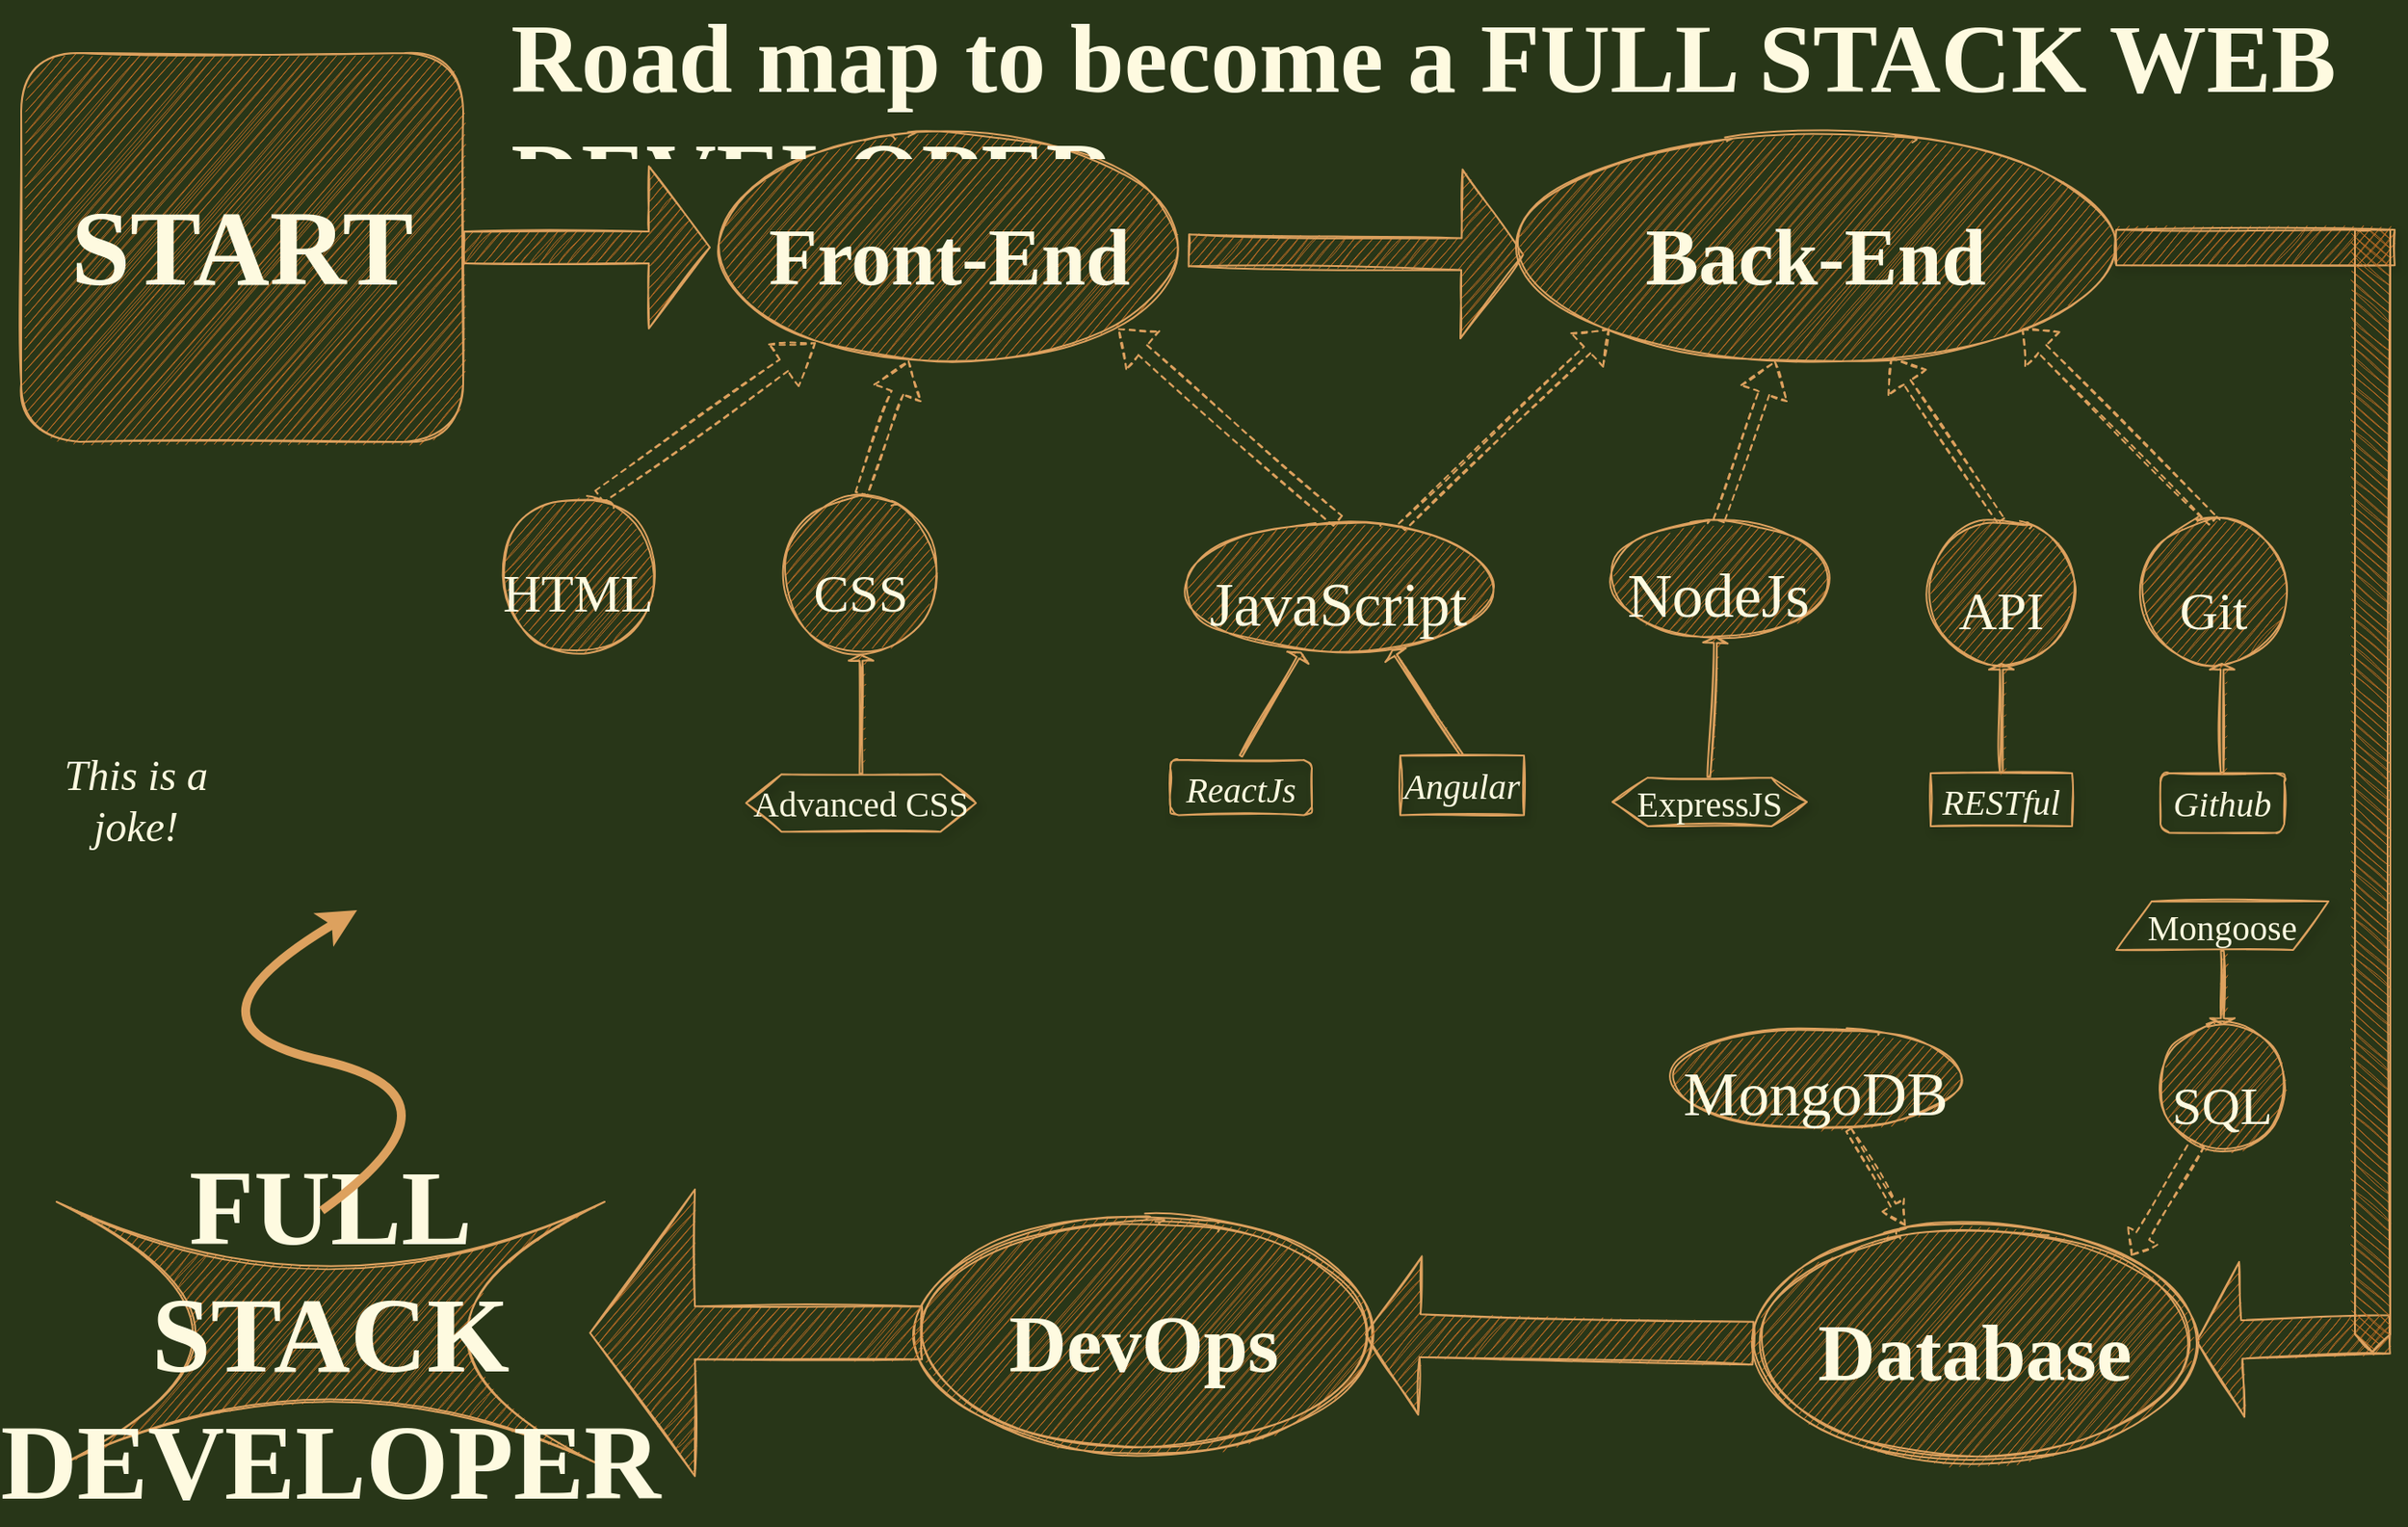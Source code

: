 <mxfile version="14.1.3" type="github" pages="2">
  <diagram id="CsrqnA929PZ32z1xLhLB" name="Page-1">
    <mxGraphModel dx="1456" dy="809" grid="1" gridSize="10" guides="1" tooltips="1" connect="1" arrows="1" fold="1" page="1" pageScale="1" pageWidth="1400" pageHeight="850" background="#283618" math="0" shadow="0">
      <root>
        <mxCell id="0" />
        <mxCell id="1" parent="0" />
        <mxCell id="RULEtSPXPsWNLCoPCkr5-1" value="&lt;font style=&quot;font-size: 60px;&quot;&gt;&lt;b style=&quot;font-size: 60px;&quot;&gt;START&lt;/b&gt;&lt;/font&gt;" style="rounded=1;whiteSpace=wrap;html=1;sketch=1;fontFamily=Cabin Sketch;fontSource=https%3A%2F%2Ffonts.googleapis.com%2Fcss%3Ffamily%3DCabin%2BSketch;fontSize=60;fillColor=#BC6C25;strokeColor=#DDA15E;fontColor=#FEFAE0;" parent="1" vertex="1">
          <mxGeometry y="40" width="250" height="220" as="geometry" />
        </mxCell>
        <mxCell id="RULEtSPXPsWNLCoPCkr5-3" value="&lt;font style=&quot;font-size: 30px&quot;&gt;HTML&lt;/font&gt;" style="ellipse;whiteSpace=wrap;html=1;aspect=fixed;sketch=1;fontFamily=Cabin Sketch;fontSource=https%3A%2F%2Ffonts.googleapis.com%2Fcss%3Ffamily%3DCabin%2BSketch;fontSize=60;fillColor=#BC6C25;strokeColor=#DDA15E;fontColor=#FEFAE0;" parent="1" vertex="1">
          <mxGeometry x="270" y="290" width="90" height="90" as="geometry" />
        </mxCell>
        <mxCell id="RULEtSPXPsWNLCoPCkr5-4" value="&lt;font style=&quot;font-size: 30px&quot;&gt;CSS&lt;/font&gt;" style="ellipse;whiteSpace=wrap;html=1;aspect=fixed;sketch=1;fontFamily=Cabin Sketch;fontSource=https%3A%2F%2Ffonts.googleapis.com%2Fcss%3Ffamily%3DCabin%2BSketch;fontSize=60;fillColor=#BC6C25;strokeColor=#DDA15E;fontColor=#FEFAE0;" parent="1" vertex="1">
          <mxGeometry x="430" y="290" width="90" height="90" as="geometry" />
        </mxCell>
        <mxCell id="RULEtSPXPsWNLCoPCkr5-5" value="&lt;font style=&quot;font-size: 45px&quot;&gt;Front-End&lt;/font&gt;" style="ellipse;whiteSpace=wrap;html=1;sketch=1;fontFamily=Cabin Sketch;fontSource=https%3A%2F%2Ffonts.googleapis.com%2Fcss%3Ffamily%3DCabin%2BSketch;fontSize=60;fontStyle=1;fillColor=#BC6C25;strokeColor=#DDA15E;fontColor=#FEFAE0;" parent="1" vertex="1">
          <mxGeometry x="390" y="85" width="270" height="130" as="geometry" />
        </mxCell>
        <mxCell id="RULEtSPXPsWNLCoPCkr5-9" value="" style="shape=flexArrow;endArrow=classic;html=1;fontFamily=Cabin Sketch;fontSource=https%3A%2F%2Ffonts.googleapis.com%2Fcss%3Ffamily%3DCabin%2BSketch;fontSize=60;exitX=0.629;exitY=0.013;exitDx=0;exitDy=0;exitPerimeter=0;sketch=1;rounded=0;dashed=1;strokeColor=#DDA15E;fontColor=#FEFAE0;width=8;endSize=6.874;labelBackgroundColor=#283618;" parent="1" source="RULEtSPXPsWNLCoPCkr5-3" target="RULEtSPXPsWNLCoPCkr5-5" edge="1">
          <mxGeometry width="50" height="50" relative="1" as="geometry">
            <mxPoint x="390" y="230" as="sourcePoint" />
            <mxPoint x="440" y="180" as="targetPoint" />
          </mxGeometry>
        </mxCell>
        <mxCell id="RULEtSPXPsWNLCoPCkr5-10" value="" style="shape=flexArrow;endArrow=classic;html=1;fontFamily=Cabin Sketch;fontSource=https%3A%2F%2Ffonts.googleapis.com%2Fcss%3Ffamily%3DCabin%2BSketch;fontSize=60;sketch=1;rounded=0;exitX=0.5;exitY=0;exitDx=0;exitDy=0;dashed=1;strokeColor=#DDA15E;fontColor=#FEFAE0;width=6.857;endSize=5.954;labelBackgroundColor=#283618;" parent="1" source="RULEtSPXPsWNLCoPCkr5-4" target="RULEtSPXPsWNLCoPCkr5-5" edge="1">
          <mxGeometry width="50" height="50" relative="1" as="geometry">
            <mxPoint x="680" y="240" as="sourcePoint" />
            <mxPoint x="730" y="190" as="targetPoint" />
          </mxGeometry>
        </mxCell>
        <mxCell id="RULEtSPXPsWNLCoPCkr5-11" value="" style="shape=flexArrow;endArrow=classic;html=1;fontFamily=Cabin Sketch;fontSource=https%3A%2F%2Ffonts.googleapis.com%2Fcss%3Ffamily%3DCabin%2BSketch;fontSize=60;sketch=1;rounded=0;entryX=0;entryY=0.5;entryDx=0;entryDy=0;endWidth=72.857;endSize=11.172;fillColor=#BC6C25;strokeColor=#DDA15E;fontColor=#FEFAE0;exitX=1;exitY=0.5;exitDx=0;exitDy=0;width=17.931;labelBackgroundColor=#283618;" parent="1" source="RULEtSPXPsWNLCoPCkr5-1" target="RULEtSPXPsWNLCoPCkr5-5" edge="1">
          <mxGeometry width="50" height="50" relative="1" as="geometry">
            <mxPoint x="250" y="100" as="sourcePoint" />
            <mxPoint x="300" y="50" as="targetPoint" />
          </mxGeometry>
        </mxCell>
        <mxCell id="RULEtSPXPsWNLCoPCkr5-13" value="&lt;font style=&quot;font-size: 35px&quot;&gt;JavaScript&lt;/font&gt;" style="ellipse;whiteSpace=wrap;html=1;sketch=1;fontFamily=Cabin Sketch;fontSource=https%3A%2F%2Ffonts.googleapis.com%2Fcss%3Ffamily%3DCabin%2BSketch;fontSize=60;fillColor=#BC6C25;strokeColor=#DDA15E;fontColor=#FEFAE0;" parent="1" vertex="1">
          <mxGeometry x="660" y="305" width="170" height="75" as="geometry" />
        </mxCell>
        <mxCell id="RULEtSPXPsWNLCoPCkr5-14" value="" style="shape=flexArrow;endArrow=classic;html=1;fontFamily=Cabin Sketch;fontSource=https%3A%2F%2Ffonts.googleapis.com%2Fcss%3Ffamily%3DCabin%2BSketch;fontSize=60;entryX=1;entryY=1;entryDx=0;entryDy=0;rounded=0;sketch=1;exitX=0.5;exitY=0;exitDx=0;exitDy=0;dashed=1;strokeColor=#DDA15E;fontColor=#FEFAE0;width=7.429;endSize=5.651;labelBackgroundColor=#283618;" parent="1" source="RULEtSPXPsWNLCoPCkr5-13" target="RULEtSPXPsWNLCoPCkr5-5" edge="1">
          <mxGeometry width="50" height="50" relative="1" as="geometry">
            <mxPoint x="840" y="270" as="sourcePoint" />
            <mxPoint x="910" y="220" as="targetPoint" />
          </mxGeometry>
        </mxCell>
        <mxCell id="RULEtSPXPsWNLCoPCkr5-15" value="" style="shape=flexArrow;endArrow=classic;html=1;fontFamily=Cabin Sketch;fontSource=https%3A%2F%2Ffonts.googleapis.com%2Fcss%3Ffamily%3DCabin%2BSketch;fontSize=60;sketch=1;rounded=0;endWidth=76.667;endSize=11.29;entryX=0;entryY=0.532;entryDx=0;entryDy=0;entryPerimeter=0;fillColor=#BC6C25;strokeColor=#DDA15E;fontColor=#FEFAE0;width=18;labelBackgroundColor=#283618;" parent="1" source="RULEtSPXPsWNLCoPCkr5-5" target="RULEtSPXPsWNLCoPCkr5-16" edge="1">
          <mxGeometry width="50" height="50" relative="1" as="geometry">
            <mxPoint x="660" y="159" as="sourcePoint" />
            <mxPoint x="970" y="90" as="targetPoint" />
          </mxGeometry>
        </mxCell>
        <mxCell id="RULEtSPXPsWNLCoPCkr5-16" value="&lt;font style=&quot;font-size: 45px&quot;&gt;&lt;b&gt;Back-End&lt;/b&gt;&lt;/font&gt;" style="ellipse;whiteSpace=wrap;html=1;sketch=1;fontFamily=Cabin Sketch;fontSource=https%3A%2F%2Ffonts.googleapis.com%2Fcss%3Ffamily%3DCabin%2BSketch;fontSize=60;fillColor=#BC6C25;strokeColor=#DDA15E;fontColor=#FEFAE0;" parent="1" vertex="1">
          <mxGeometry x="850" y="85" width="330" height="130" as="geometry" />
        </mxCell>
        <mxCell id="RULEtSPXPsWNLCoPCkr5-17" value="" style="shape=flexArrow;endArrow=classic;html=1;fontFamily=Cabin Sketch;fontSource=https%3A%2F%2Ffonts.googleapis.com%2Fcss%3Ffamily%3DCabin%2BSketch;fontSize=60;rounded=0;sketch=1;dashed=1;strokeColor=#DDA15E;fontColor=#FEFAE0;entryX=0;entryY=1;entryDx=0;entryDy=0;width=5.143;endSize=5.314;labelBackgroundColor=#283618;" parent="1" source="RULEtSPXPsWNLCoPCkr5-13" target="RULEtSPXPsWNLCoPCkr5-16" edge="1">
          <mxGeometry width="50" height="50" relative="1" as="geometry">
            <mxPoint x="1026.61" y="264.04" as="sourcePoint" />
            <mxPoint x="889.998" y="140.002" as="targetPoint" />
          </mxGeometry>
        </mxCell>
        <mxCell id="RULEtSPXPsWNLCoPCkr5-18" value="&lt;font style=&quot;font-size: 35px&quot;&gt;NodeJs&lt;/font&gt;" style="ellipse;whiteSpace=wrap;html=1;sketch=1;fontFamily=Cabin Sketch;fontSource=https%3A%2F%2Ffonts.googleapis.com%2Fcss%3Ffamily%3DCabin%2BSketch;fontSize=60;fillColor=#BC6C25;strokeColor=#DDA15E;fontColor=#FEFAE0;" parent="1" vertex="1">
          <mxGeometry x="900" y="305" width="120" height="65" as="geometry" />
        </mxCell>
        <mxCell id="RULEtSPXPsWNLCoPCkr5-20" value="" style="shape=flexArrow;endArrow=classic;html=1;fontFamily=Cabin Sketch;fontSource=https%3A%2F%2Ffonts.googleapis.com%2Fcss%3Ffamily%3DCabin%2BSketch;fontSize=60;sketch=1;rounded=0;exitX=0.5;exitY=0;exitDx=0;exitDy=0;dashed=1;strokeColor=#DDA15E;fontColor=#FEFAE0;width=6.286;endSize=5.897;labelBackgroundColor=#283618;" parent="1" source="RULEtSPXPsWNLCoPCkr5-18" target="RULEtSPXPsWNLCoPCkr5-16" edge="1">
          <mxGeometry width="50" height="50" relative="1" as="geometry">
            <mxPoint x="1120" y="270" as="sourcePoint" />
            <mxPoint x="1105.793" y="184.757" as="targetPoint" />
          </mxGeometry>
        </mxCell>
        <mxCell id="RULEtSPXPsWNLCoPCkr5-22" value="&lt;font style=&quot;font-size: 30px&quot;&gt;API&lt;/font&gt;" style="ellipse;whiteSpace=wrap;html=1;aspect=fixed;sketch=1;fontFamily=Cabin Sketch;fontSource=https%3A%2F%2Ffonts.googleapis.com%2Fcss%3Ffamily%3DCabin%2BSketch;fontSize=60;fillColor=#BC6C25;strokeColor=#DDA15E;fontColor=#FEFAE0;" parent="1" vertex="1">
          <mxGeometry x="1080" y="305" width="80" height="80" as="geometry" />
        </mxCell>
        <mxCell id="RULEtSPXPsWNLCoPCkr5-23" value="" style="shape=flexArrow;endArrow=classic;html=1;fontFamily=Cabin Sketch;fontSource=https%3A%2F%2Ffonts.googleapis.com%2Fcss%3Ffamily%3DCabin%2BSketch;fontSize=60;sketch=1;rounded=0;exitX=0.5;exitY=0;exitDx=0;exitDy=0;dashed=1;strokeColor=#DDA15E;fontColor=#FEFAE0;width=4.571;endSize=4.96;labelBackgroundColor=#283618;" parent="1" source="RULEtSPXPsWNLCoPCkr5-22" target="RULEtSPXPsWNLCoPCkr5-16" edge="1">
          <mxGeometry width="50" height="50" relative="1" as="geometry">
            <mxPoint x="1191.53" y="270" as="sourcePoint" />
            <mxPoint x="1140" y="150" as="targetPoint" />
          </mxGeometry>
        </mxCell>
        <mxCell id="RULEtSPXPsWNLCoPCkr5-24" value="&lt;font style=&quot;font-size: 30px&quot;&gt;Git&lt;/font&gt;" style="ellipse;whiteSpace=wrap;html=1;aspect=fixed;sketch=1;fontFamily=Cabin Sketch;fontSource=https%3A%2F%2Ffonts.googleapis.com%2Fcss%3Ffamily%3DCabin%2BSketch;fontSize=60;fillColor=#BC6C25;strokeColor=#DDA15E;fontColor=#FEFAE0;" parent="1" vertex="1">
          <mxGeometry x="1200" y="305" width="80" height="80" as="geometry" />
        </mxCell>
        <mxCell id="RULEtSPXPsWNLCoPCkr5-25" value="" style="shape=flexArrow;endArrow=classic;html=1;fontFamily=Cabin Sketch;fontSource=https%3A%2F%2Ffonts.googleapis.com%2Fcss%3Ffamily%3DCabin%2BSketch;fontSize=60;entryX=1;entryY=1;entryDx=0;entryDy=0;rounded=0;sketch=1;exitX=0.5;exitY=0;exitDx=0;exitDy=0;dashed=1;strokeColor=#DDA15E;fontColor=#FEFAE0;width=6.286;endSize=4.92;labelBackgroundColor=#283618;" parent="1" source="RULEtSPXPsWNLCoPCkr5-24" target="RULEtSPXPsWNLCoPCkr5-16" edge="1">
          <mxGeometry width="50" height="50" relative="1" as="geometry">
            <mxPoint x="1280" y="264" as="sourcePoint" />
            <mxPoint x="1129.999" y="140.002" as="targetPoint" />
          </mxGeometry>
        </mxCell>
        <mxCell id="RULEtSPXPsWNLCoPCkr5-30" value="&lt;b style=&quot;font-size: 60px;&quot;&gt;&lt;font style=&quot;font-size: 60px;&quot; face=&quot;Nerko One&quot; data-font-src=&quot;https://fonts.googleapis.com/css?family=Nerko+One&quot;&gt;FULL STACK DEVELOPER&lt;/font&gt;&lt;/b&gt;" style="shape=switch;whiteSpace=wrap;html=1;sketch=1;fontFamily=Cabin Sketch;fontSource=https%3A%2F%2Ffonts.googleapis.com%2Fcss%3Ffamily%3DCabin%2BSketch;fontSize=60;fillColor=#BC6C25;strokeColor=#DDA15E;fontColor=#FEFAE0;" parent="1" vertex="1">
          <mxGeometry x="20" y="690" width="310" height="150" as="geometry" />
        </mxCell>
        <mxCell id="RULEtSPXPsWNLCoPCkr5-40" value="&lt;font style=&quot;font-size: 30px&quot;&gt;SQL&lt;/font&gt;" style="ellipse;whiteSpace=wrap;html=1;aspect=fixed;sketch=1;fontFamily=Cabin Sketch;fontSource=https%3A%2F%2Ffonts.googleapis.com%2Fcss%3Ffamily%3DCabin%2BSketch;fontSize=60;fillColor=#BC6C25;strokeColor=#DDA15E;fontColor=#FEFAE0;" parent="1" vertex="1">
          <mxGeometry x="1210.01" y="590" width="70" height="70" as="geometry" />
        </mxCell>
        <mxCell id="RULEtSPXPsWNLCoPCkr5-42" value="&lt;font style=&quot;font-size: 35px&quot;&gt;MongoDB&lt;/font&gt;" style="ellipse;whiteSpace=wrap;html=1;sketch=1;fontFamily=Cabin Sketch;fontSource=https%3A%2F%2Ffonts.googleapis.com%2Fcss%3Ffamily%3DCabin%2BSketch;fontSize=60;fillColor=#BC6C25;strokeColor=#DDA15E;fontColor=#FEFAE0;" parent="1" vertex="1">
          <mxGeometry x="935" y="590" width="160" height="60" as="geometry" />
        </mxCell>
        <mxCell id="RULEtSPXPsWNLCoPCkr5-54" value="&lt;font style=&quot;font-size: 20px;&quot;&gt;&lt;i style=&quot;font-size: 20px;&quot;&gt;Angular&lt;/i&gt;&lt;/font&gt;" style="rounded=0;whiteSpace=wrap;html=1;shadow=1;sketch=1;fontFamily=Cabin Sketch;fontSource=https%3A%2F%2Ffonts.googleapis.com%2Fcss%3Ffamily%3DCabin%2BSketch;fontSize=20;fillColor=none;strokeColor=#DDA15E;fontColor=#FEFAE0;" parent="1" vertex="1">
          <mxGeometry x="780" y="437.5" width="70" height="33.75" as="geometry" />
        </mxCell>
        <mxCell id="RULEtSPXPsWNLCoPCkr5-56" value="&lt;i style=&quot;font-size: 20px;&quot;&gt;ReactJs&lt;/i&gt;" style="rounded=1;whiteSpace=wrap;html=1;shadow=1;sketch=1;fillColor=none;fontFamily=Cabin Sketch;fontSource=https%3A%2F%2Ffonts.googleapis.com%2Fcss%3Ffamily%3DCabin%2BSketch;fontSize=20;strokeColor=#DDA15E;fontColor=#FEFAE0;" parent="1" vertex="1">
          <mxGeometry x="650" y="440" width="80" height="31.25" as="geometry" />
        </mxCell>
        <mxCell id="RULEtSPXPsWNLCoPCkr5-61" value="&lt;font style=&quot;font-size: 20px;&quot;&gt;ExpressJS&lt;/font&gt;" style="shape=hexagon;perimeter=hexagonPerimeter2;whiteSpace=wrap;html=1;fixedSize=1;shadow=1;sketch=1;fillColor=none;fontFamily=Cabin Sketch;fontSource=https%3A%2F%2Ffonts.googleapis.com%2Fcss%3Ffamily%3DCabin%2BSketch;fontSize=20;strokeColor=#DDA15E;fontColor=#FEFAE0;" parent="1" vertex="1">
          <mxGeometry x="900" y="450" width="110" height="27.5" as="geometry" />
        </mxCell>
        <mxCell id="RULEtSPXPsWNLCoPCkr5-63" value="&lt;font style=&quot;font-size: 20px;&quot;&gt;&lt;i style=&quot;font-size: 20px;&quot;&gt;RESTful&lt;br style=&quot;font-size: 20px;&quot;&gt;&lt;/i&gt;&lt;/font&gt;" style="rounded=0;whiteSpace=wrap;html=1;shadow=1;sketch=1;fontFamily=Cabin Sketch;fontSource=https%3A%2F%2Ffonts.googleapis.com%2Fcss%3Ffamily%3DCabin%2BSketch;fontSize=20;fillColor=none;strokeColor=#DDA15E;fontColor=#FEFAE0;" parent="1" vertex="1">
          <mxGeometry x="1080" y="447.5" width="80" height="30" as="geometry" />
        </mxCell>
        <mxCell id="RULEtSPXPsWNLCoPCkr5-65" value="&lt;i style=&quot;font-size: 20px;&quot;&gt;Github&lt;/i&gt;" style="rounded=1;whiteSpace=wrap;html=1;shadow=1;sketch=1;fillColor=none;fontFamily=Cabin Sketch;fontSource=https%3A%2F%2Ffonts.googleapis.com%2Fcss%3Ffamily%3DCabin%2BSketch;fontSize=20;strokeColor=#DDA15E;fontColor=#FEFAE0;" parent="1" vertex="1">
          <mxGeometry x="1210" y="447.5" width="70" height="33.75" as="geometry" />
        </mxCell>
        <mxCell id="RULEtSPXPsWNLCoPCkr5-67" value="&lt;font style=&quot;font-size: 20px;&quot;&gt;Mongoose&lt;/font&gt;" style="shape=parallelogram;perimeter=parallelogramPerimeter;whiteSpace=wrap;html=1;fixedSize=1;shadow=1;sketch=1;fillColor=none;fontFamily=Cabin Sketch;fontSource=https%3A%2F%2Ffonts.googleapis.com%2Fcss%3Ffamily%3DCabin%2BSketch;fontSize=20;strokeColor=#DDA15E;fontColor=#FEFAE0;" parent="1" vertex="1">
          <mxGeometry x="1185.01" y="520" width="120" height="27.5" as="geometry" />
        </mxCell>
        <mxCell id="RULEtSPXPsWNLCoPCkr5-73" value="&lt;font face=&quot;Londrina Sketch&quot; data-font-src=&quot;https://fonts.googleapis.com/css?family=Londrina+Sketch&quot; style=&quot;font-size: 55px;&quot;&gt;&lt;b style=&quot;font-size: 55px;&quot;&gt;Road map to become a&amp;nbsp;&lt;span style=&quot;text-align: center; font-size: 55px;&quot;&gt;&lt;font style=&quot;font-size: 55px;&quot;&gt;FULL STACK WEB DEVELOPER&lt;/font&gt;&lt;/span&gt;&lt;/b&gt;&lt;/font&gt;" style="text;html=1;strokeColor=none;fillColor=none;spacing=5;spacingTop=-20;whiteSpace=wrap;overflow=hidden;rounded=0;sketch=0;fontColor=#FEFAE0;fontSize=55;" parent="1" vertex="1">
          <mxGeometry x="272.48" y="20" width="1070" height="80" as="geometry" />
        </mxCell>
        <mxCell id="5UXTaZUjnU3X2tG4UIjb-1" value="" style="rounded=0;whiteSpace=wrap;html=1;shadow=1;sketch=1;fillColor=#BC6C25;fontFamily=Cabin Sketch;fontSource=https%3A%2F%2Ffonts.googleapis.com%2Fcss%3Ffamily%3DCabin%2BSketch;fontSize=60;rotation=-180;strokeColor=#DDA15E;fontColor=#FEFAE0;" vertex="1" parent="1">
          <mxGeometry x="1185.01" y="140.01" width="157.47" height="20.08" as="geometry" />
        </mxCell>
        <mxCell id="H3Hx2ve4RziUgdU_Ayq3-2" value="&lt;font style=&quot;font-size: 45px&quot;&gt;&lt;b&gt;Database&lt;/b&gt;&lt;/font&gt;" style="ellipse;shape=doubleEllipse;whiteSpace=wrap;html=1;sketch=1;fontFamily=Cabin Sketch;fontSource=https%3A%2F%2Ffonts.googleapis.com%2Fcss%3Ffamily%3DCabin%2BSketch;fontSize=60;fillColor=#BC6C25;strokeColor=#DDA15E;fontColor=#FEFAE0;" vertex="1" parent="1">
          <mxGeometry x="980" y="700" width="250" height="140" as="geometry" />
        </mxCell>
        <mxCell id="H3Hx2ve4RziUgdU_Ayq3-11" value="&lt;font style=&quot;font-size: 45px&quot;&gt;&lt;b&gt;DevOps&lt;/b&gt;&lt;/font&gt;" style="ellipse;shape=doubleEllipse;whiteSpace=wrap;html=1;sketch=1;fontFamily=Cabin Sketch;fontSource=https%3A%2F%2Ffonts.googleapis.com%2Fcss%3Ffamily%3DCabin%2BSketch;fontSize=60;fillColor=#BC6C25;strokeColor=#DDA15E;fontColor=#FEFAE0;" vertex="1" parent="1">
          <mxGeometry x="510" y="695" width="250" height="140" as="geometry" />
        </mxCell>
        <mxCell id="H3Hx2ve4RziUgdU_Ayq3-13" value="" style="shape=flexArrow;endArrow=classic;html=1;fontFamily=Cabin Sketch;fontSource=https%3A%2F%2Ffonts.googleapis.com%2Fcss%3Ffamily%3DCabin%2BSketch;fontSize=60;sketch=1;rounded=0;entryX=1;entryY=0.5;entryDx=0;entryDy=0;endWidth=64.286;endSize=9.9;fillColor=#BC6C25;strokeColor=#DDA15E;fontColor=#FEFAE0;exitX=0;exitY=0.5;exitDx=0;exitDy=0;width=24.286;labelBackgroundColor=#283618;" edge="1" parent="1" source="H3Hx2ve4RziUgdU_Ayq3-2" target="H3Hx2ve4RziUgdU_Ayq3-11">
          <mxGeometry width="50" height="50" relative="1" as="geometry">
            <mxPoint x="970" y="630" as="sourcePoint" />
            <mxPoint x="1110.0" y="630" as="targetPoint" />
          </mxGeometry>
        </mxCell>
        <mxCell id="H3Hx2ve4RziUgdU_Ayq3-14" value="" style="shape=flexArrow;endArrow=classic;html=1;fontFamily=Cabin Sketch;fontSource=https%3A%2F%2Ffonts.googleapis.com%2Fcss%3Ffamily%3DCabin%2BSketch;fontSize=60;sketch=1;rounded=0;entryX=1;entryY=0.5;entryDx=0;entryDy=0;endWidth=131.19;endSize=19.429;fillColor=#BC6C25;strokeColor=#DDA15E;fontColor=#FEFAE0;exitX=0;exitY=0.5;exitDx=0;exitDy=0;width=30.0;labelBackgroundColor=#283618;" edge="1" parent="1">
          <mxGeometry width="50" height="50" relative="1" as="geometry">
            <mxPoint x="510" y="764.17" as="sourcePoint" />
            <mxPoint x="321.25" y="764.17" as="targetPoint" />
          </mxGeometry>
        </mxCell>
        <mxCell id="H3Hx2ve4RziUgdU_Ayq3-16" value="&lt;font style=&quot;font-size: 20px&quot;&gt;Advanced CSS&lt;/font&gt;" style="shape=hexagon;perimeter=hexagonPerimeter2;whiteSpace=wrap;html=1;fixedSize=1;shadow=1;sketch=1;fillColor=none;fontFamily=Cabin Sketch;fontSource=https%3A%2F%2Ffonts.googleapis.com%2Fcss%3Ffamily%3DCabin%2BSketch;fontSize=20;strokeColor=#DDA15E;fontColor=#FEFAE0;" vertex="1" parent="1">
          <mxGeometry x="410" y="448.13" width="130" height="32.5" as="geometry" />
        </mxCell>
        <mxCell id="H3Hx2ve4RziUgdU_Ayq3-17" value="" style="shape=flexArrow;endArrow=classic;html=1;fontFamily=Cabin Sketch;fontSource=https%3A%2F%2Ffonts.googleapis.com%2Fcss%3Ffamily%3DCabin%2BSketch;fontSize=60;sketch=1;rounded=0;entryX=1;entryY=0.5;entryDx=0;entryDy=0;endWidth=65;endSize=8.166;fillColor=#BC6C25;strokeColor=#DDA15E;fontColor=#FEFAE0;exitX=0;exitY=0;exitDx=625;exitDy=0;exitPerimeter=0;width=21.714;labelBackgroundColor=#283618;" edge="1" parent="1" source="H3Hx2ve4RziUgdU_Ayq3-18">
          <mxGeometry width="50" height="50" relative="1" as="geometry">
            <mxPoint x="1310" y="769" as="sourcePoint" />
            <mxPoint x="1230" y="768.75" as="targetPoint" />
          </mxGeometry>
        </mxCell>
        <mxCell id="H3Hx2ve4RziUgdU_Ayq3-18" value="" style="html=1;shadow=0;dashed=0;align=center;verticalAlign=middle;shape=mxgraph.arrows2.arrow;dy=0;dx=10;notch=0;fontFamily=Londrina Sketch;fontSource=https%3A%2F%2Ffonts.googleapis.com%2Fcss%3Ffamily%3DLondrina%2BSketch;fontSize=50;sketch=1;rotation=90;fillColor=#BC6C25;strokeColor=#DDA15E;fontColor=#FEFAE0;" vertex="1" parent="1">
          <mxGeometry x="1012.5" y="447.5" width="635" height="20" as="geometry" />
        </mxCell>
        <mxCell id="H3Hx2ve4RziUgdU_Ayq3-23" value="" style="shape=flexArrow;endArrow=classic;html=1;fontFamily=Cabin Sketch;fontSource=https%3A%2F%2Ffonts.googleapis.com%2Fcss%3Ffamily%3DCabin%2BSketch;fontSize=60;sketch=1;rounded=0;exitX=0.302;exitY=0.949;exitDx=0;exitDy=0;dashed=1;strokeColor=#DDA15E;fontColor=#FEFAE0;entryX=1;entryY=0;entryDx=0;entryDy=0;exitPerimeter=0;width=8.4;endSize=3.816;endWidth=9.887;labelBackgroundColor=#283618;" edge="1" parent="1" source="RULEtSPXPsWNLCoPCkr5-40" target="H3Hx2ve4RziUgdU_Ayq3-2">
          <mxGeometry width="50" height="50" relative="1" as="geometry">
            <mxPoint x="860" y="633.17" as="sourcePoint" />
            <mxPoint x="891.411" y="547.502" as="targetPoint" />
          </mxGeometry>
        </mxCell>
        <mxCell id="H3Hx2ve4RziUgdU_Ayq3-24" value="" style="shape=flexArrow;endArrow=classic;html=1;fontFamily=Cabin Sketch;fontSource=https%3A%2F%2Ffonts.googleapis.com%2Fcss%3Ffamily%3DCabin%2BSketch;fontSize=60;sketch=1;rounded=0;exitX=0.615;exitY=0.983;exitDx=0;exitDy=0;dashed=1;strokeColor=#DDA15E;fontColor=#FEFAE0;width=3.333;endSize=4.003;endWidth=9.887;exitPerimeter=0;labelBackgroundColor=#283618;" edge="1" parent="1" source="RULEtSPXPsWNLCoPCkr5-42" target="H3Hx2ve4RziUgdU_Ayq3-2">
          <mxGeometry width="50" height="50" relative="1" as="geometry">
            <mxPoint x="1132.76" y="635.93" as="sourcePoint" />
            <mxPoint x="1094.998" y="700.003" as="targetPoint" />
          </mxGeometry>
        </mxCell>
        <mxCell id="H3Hx2ve4RziUgdU_Ayq3-29" value="" style="shape=flexArrow;endArrow=classic;html=1;fontSize=20;fontColor=#FEFAE0;fillColor=#BC6C25;width=1.6;endSize=0.772;endWidth=11.36;exitX=0.5;exitY=0;exitDx=0;exitDy=0;entryX=0.5;entryY=1;entryDx=0;entryDy=0;strokeColor=#DDA15E;sketch=1;labelBackgroundColor=#283618;" edge="1" parent="1" source="H3Hx2ve4RziUgdU_Ayq3-16" target="RULEtSPXPsWNLCoPCkr5-4">
          <mxGeometry width="50" height="50" relative="1" as="geometry">
            <mxPoint x="570" y="448.13" as="sourcePoint" />
            <mxPoint x="580" y="390" as="targetPoint" />
          </mxGeometry>
        </mxCell>
        <mxCell id="H3Hx2ve4RziUgdU_Ayq3-30" value="" style="shape=flexArrow;endArrow=classic;html=1;fontSize=20;fontColor=#FEFAE0;fillColor=#BC6C25;width=1.6;endSize=0.772;endWidth=11.36;exitX=0.5;exitY=0;exitDx=0;exitDy=0;strokeColor=#DDA15E;sketch=1;labelBackgroundColor=#283618;" edge="1" parent="1" target="RULEtSPXPsWNLCoPCkr5-13">
          <mxGeometry width="50" height="50" relative="1" as="geometry">
            <mxPoint x="689.66" y="438.13" as="sourcePoint" />
            <mxPoint x="689.66" y="370" as="targetPoint" />
          </mxGeometry>
        </mxCell>
        <mxCell id="H3Hx2ve4RziUgdU_Ayq3-31" value="" style="shape=flexArrow;endArrow=classic;html=1;fontSize=20;fontColor=#FEFAE0;fillColor=#BC6C25;width=1.6;endSize=0.772;endWidth=11.36;exitX=0.5;exitY=0;exitDx=0;exitDy=0;strokeColor=#DDA15E;entryX=0.678;entryY=0.967;entryDx=0;entryDy=0;entryPerimeter=0;sketch=1;labelBackgroundColor=#283618;" edge="1" parent="1" source="RULEtSPXPsWNLCoPCkr5-54" target="RULEtSPXPsWNLCoPCkr5-13">
          <mxGeometry width="50" height="50" relative="1" as="geometry">
            <mxPoint x="699.66" y="448.13" as="sourcePoint" />
            <mxPoint x="733.965" y="388.834" as="targetPoint" />
          </mxGeometry>
        </mxCell>
        <mxCell id="H3Hx2ve4RziUgdU_Ayq3-32" value="" style="shape=flexArrow;endArrow=classic;html=1;fontSize=20;fontColor=#FEFAE0;fillColor=#BC6C25;width=1.6;endSize=0.772;endWidth=11.36;exitX=0.5;exitY=0;exitDx=0;exitDy=0;strokeColor=#DDA15E;sketch=1;labelBackgroundColor=#283618;" edge="1" parent="1" target="RULEtSPXPsWNLCoPCkr5-18">
          <mxGeometry width="50" height="50" relative="1" as="geometry">
            <mxPoint x="954.5" y="450" as="sourcePoint" />
            <mxPoint x="954.5" y="381.87" as="targetPoint" />
          </mxGeometry>
        </mxCell>
        <mxCell id="H3Hx2ve4RziUgdU_Ayq3-33" value="" style="shape=flexArrow;endArrow=classic;html=1;fontSize=20;fontColor=#FEFAE0;fillColor=#BC6C25;width=1.6;endSize=0.772;endWidth=11.36;exitX=0.5;exitY=0;exitDx=0;exitDy=0;strokeColor=#DDA15E;entryX=0.5;entryY=1;entryDx=0;entryDy=0;sketch=1;labelBackgroundColor=#283618;" edge="1" parent="1" target="RULEtSPXPsWNLCoPCkr5-22">
          <mxGeometry width="50" height="50" relative="1" as="geometry">
            <mxPoint x="1120" y="447.5" as="sourcePoint" />
            <mxPoint x="1124.056" y="367.491" as="targetPoint" />
          </mxGeometry>
        </mxCell>
        <mxCell id="H3Hx2ve4RziUgdU_Ayq3-34" value="" style="shape=flexArrow;endArrow=classic;html=1;fontSize=20;fontColor=#FEFAE0;fillColor=#BC6C25;width=1.6;endSize=0.772;endWidth=11.36;exitX=0.5;exitY=0;exitDx=0;exitDy=0;strokeColor=#DDA15E;entryX=0.5;entryY=1;entryDx=0;entryDy=0;sketch=1;labelBackgroundColor=#283618;" edge="1" parent="1">
          <mxGeometry width="50" height="50" relative="1" as="geometry">
            <mxPoint x="1244.87" y="447.5" as="sourcePoint" />
            <mxPoint x="1244.87" y="385" as="targetPoint" />
          </mxGeometry>
        </mxCell>
        <mxCell id="H3Hx2ve4RziUgdU_Ayq3-35" value="" style="shape=flexArrow;endArrow=classic;html=1;fontSize=20;fontColor=#FEFAE0;fillColor=#BC6C25;width=1.6;endSize=0.772;endWidth=11.36;exitX=0.5;exitY=1;exitDx=0;exitDy=0;strokeColor=#DDA15E;entryX=0.5;entryY=0;entryDx=0;entryDy=0;sketch=1;labelBackgroundColor=#283618;" edge="1" parent="1" source="RULEtSPXPsWNLCoPCkr5-67" target="RULEtSPXPsWNLCoPCkr5-40">
          <mxGeometry width="50" height="50" relative="1" as="geometry">
            <mxPoint x="1305.01" y="565" as="sourcePoint" />
            <mxPoint x="1260" y="570" as="targetPoint" />
          </mxGeometry>
        </mxCell>
        <mxCell id="ikuen7XZWjkmw03jCB_0-12" value="" style="shape=image;html=1;verticalAlign=top;verticalLabelPosition=bottom;imageAspect=0;aspect=fixed;image=https://cdn2.iconfinder.com/data/icons/new-year-resolutions/64/resolutions-16-128.png;rounded=0;sketch=0;strokeColor=#DDA15E;fillColor=#BC6C25;fontColor=#FEFAE0;labelBackgroundColor=#283618;" vertex="1" parent="1">
          <mxGeometry x="111" y="393.5" width="128" height="128" as="geometry" />
        </mxCell>
        <mxCell id="ikuen7XZWjkmw03jCB_0-13" value="" style="curved=1;endArrow=classic;html=1;strokeColor=#DDA15E;fillColor=#BC6C25;fontColor=#FEFAE0;strokeWidth=5;entryX=0.617;entryY=1.027;entryDx=0;entryDy=0;entryPerimeter=0;labelBackgroundColor=#283618;" edge="1" parent="1" target="ikuen7XZWjkmw03jCB_0-12">
          <mxGeometry width="50" height="50" relative="1" as="geometry">
            <mxPoint x="170" y="695" as="sourcePoint" />
            <mxPoint x="220" y="645" as="targetPoint" />
            <Array as="points">
              <mxPoint x="260" y="630" />
              <mxPoint x="80" y="590" />
            </Array>
          </mxGeometry>
        </mxCell>
        <mxCell id="ikuen7XZWjkmw03jCB_0-14" value="This is a joke!" style="text;html=1;strokeColor=none;fillColor=none;align=center;verticalAlign=middle;whiteSpace=wrap;rounded=0;sketch=0;fontColor=#FEFAE0;fontFamily=Cabin Sketch;fontSource=https%3A%2F%2Ffonts.googleapis.com%2Fcss%3Ffamily%3DCabin%2BSketch;fontSize=24;fontStyle=2" vertex="1" parent="1">
          <mxGeometry x="10" y="425" width="110" height="75" as="geometry" />
        </mxCell>
      </root>
    </mxGraphModel>
  </diagram>
  <diagram id="GOR38uBCckI5hwyzRbmP" name="Page-2">
    <mxGraphModel dx="1700" dy="1026" grid="1" gridSize="10" guides="1" tooltips="1" connect="1" arrows="1" fold="1" page="1" pageScale="1" pageWidth="850" pageHeight="1400" math="0" shadow="0">
      <root>
        <mxCell id="BLUFZJLjG7JazQHHvbp2-0" />
        <mxCell id="BLUFZJLjG7JazQHHvbp2-1" parent="BLUFZJLjG7JazQHHvbp2-0" />
        <mxCell id="6mUZqY2NjnWaYTihv7jZ-0" value="&lt;font data-font-src=&quot;https://fonts.googleapis.com/css?family=Londrina+Sketch&quot; style=&quot;font-size: 41px;&quot;&gt;&lt;b style=&quot;font-size: 41px;&quot;&gt;Road map to become a&amp;nbsp;&lt;span style=&quot;text-align: center; font-size: 41px;&quot;&gt;&lt;font style=&quot;font-size: 41px;&quot;&gt;FULL STACK WEB DEVELOPER&lt;/font&gt;&lt;/span&gt;&lt;/b&gt;&lt;/font&gt;" style="text;html=1;strokeColor=none;fillColor=none;spacing=5;spacingTop=-20;whiteSpace=wrap;overflow=hidden;rounded=0;sketch=0;fontColor=#1D3557;fontFamily=Londrina Sketch;fontSource=https%3A%2F%2Ffonts.googleapis.com%2Fcss%3Ffamily%3DLondrina%2BSketch;fontSize=41;" vertex="1" parent="BLUFZJLjG7JazQHHvbp2-1">
          <mxGeometry x="30" y="20" width="800" height="80" as="geometry" />
        </mxCell>
        <mxCell id="VArr-njwVMsqY7vdDynK-0" value="&lt;font style=&quot;font-size: 50px;&quot;&gt;&lt;b style=&quot;font-size: 50px;&quot;&gt;START&lt;/b&gt;&lt;/font&gt;" style="rounded=1;whiteSpace=wrap;html=1;sketch=1;fontFamily=Cabin Sketch;fontSource=https%3A%2F%2Ffonts.googleapis.com%2Fcss%3Ffamily%3DCabin%2BSketch;fontSize=50;fillColor=#A8DADC;strokeColor=#457B9D;fontColor=#1D3557;" vertex="1" parent="BLUFZJLjG7JazQHHvbp2-1">
          <mxGeometry x="360" y="70" width="170" height="120" as="geometry" />
        </mxCell>
        <mxCell id="kIjlhedsho0cuzEbB8hq-0" value="&lt;b style=&quot;font-size: 45px;&quot;&gt;&lt;font style=&quot;font-size: 45px;&quot; face=&quot;Nerko One&quot; data-font-src=&quot;https://fonts.googleapis.com/css?family=Nerko+One&quot;&gt;FULL STACK DEVELOPER&lt;/font&gt;&lt;/b&gt;" style="shape=switch;whiteSpace=wrap;html=1;sketch=1;fontFamily=Cabin Sketch;fontSource=https%3A%2F%2Ffonts.googleapis.com%2Fcss%3Ffamily%3DCabin%2BSketch;fontSize=45;fillColor=#A8DADC;strokeColor=#457B9D;fontColor=#1D3557;" vertex="1" parent="BLUFZJLjG7JazQHHvbp2-1">
          <mxGeometry x="250" y="1290" width="420" height="100" as="geometry" />
        </mxCell>
        <mxCell id="WRmjTi9fRsedz77U72Nh-0" value="&lt;font style=&quot;font-size: 40px;&quot;&gt;Front-End&lt;/font&gt;" style="ellipse;whiteSpace=wrap;html=1;sketch=1;fontFamily=Cabin Sketch;fontSource=https%3A%2F%2Ffonts.googleapis.com%2Fcss%3Ffamily%3DCabin%2BSketch;fontSize=40;fontStyle=1;fillColor=#A8DADC;strokeColor=#457B9D;fontColor=#1D3557;" vertex="1" parent="BLUFZJLjG7JazQHHvbp2-1">
          <mxGeometry x="345" y="290" width="220" height="90" as="geometry" />
        </mxCell>
        <mxCell id="3ChPNKr_iiwS4hrC-AMY-0" value="&lt;font style=&quot;font-size: 40px;&quot;&gt;&lt;b style=&quot;font-size: 40px;&quot;&gt;Back-End&lt;/b&gt;&lt;/font&gt;" style="ellipse;whiteSpace=wrap;html=1;sketch=1;fontFamily=Cabin Sketch;fontSource=https%3A%2F%2Ffonts.googleapis.com%2Fcss%3Ffamily%3DCabin%2BSketch;fontSize=40;fillColor=#A8DADC;strokeColor=#457B9D;fontColor=#1D3557;" vertex="1" parent="BLUFZJLjG7JazQHHvbp2-1">
          <mxGeometry x="350" y="520" width="220" height="90" as="geometry" />
        </mxCell>
        <mxCell id="wZAj0cDmUY5qXmYk2RCR-0" value="&lt;font style=&quot;font-size: 40px;&quot;&gt;&lt;b style=&quot;font-size: 40px;&quot;&gt;Database&lt;/b&gt;&lt;/font&gt;" style="ellipse;shape=doubleEllipse;whiteSpace=wrap;html=1;sketch=1;fontFamily=Cabin Sketch;fontSource=https%3A%2F%2Ffonts.googleapis.com%2Fcss%3Ffamily%3DCabin%2BSketch;fontSize=40;fillColor=#A8DADC;strokeColor=#457B9D;fontColor=#1D3557;" vertex="1" parent="BLUFZJLjG7JazQHHvbp2-1">
          <mxGeometry x="360" y="790" width="210" height="100" as="geometry" />
        </mxCell>
        <mxCell id="39BGI1wkctboMa_Muias-2" value="&lt;font style=&quot;font-size: 40px&quot;&gt;&lt;b style=&quot;font-size: 40px&quot;&gt;DevOps&lt;/b&gt;&lt;/font&gt;" style="ellipse;shape=doubleEllipse;whiteSpace=wrap;html=1;sketch=1;fontFamily=Cabin Sketch;fontSource=https%3A%2F%2Ffonts.googleapis.com%2Fcss%3Ffamily%3DCabin%2BSketch;fontSize=40;fillColor=#A8DADC;strokeColor=#457B9D;fontColor=#1D3557;" vertex="1" parent="BLUFZJLjG7JazQHHvbp2-1">
          <mxGeometry x="360" y="1040" width="210" height="100" as="geometry" />
        </mxCell>
      </root>
    </mxGraphModel>
  </diagram>
</mxfile>

